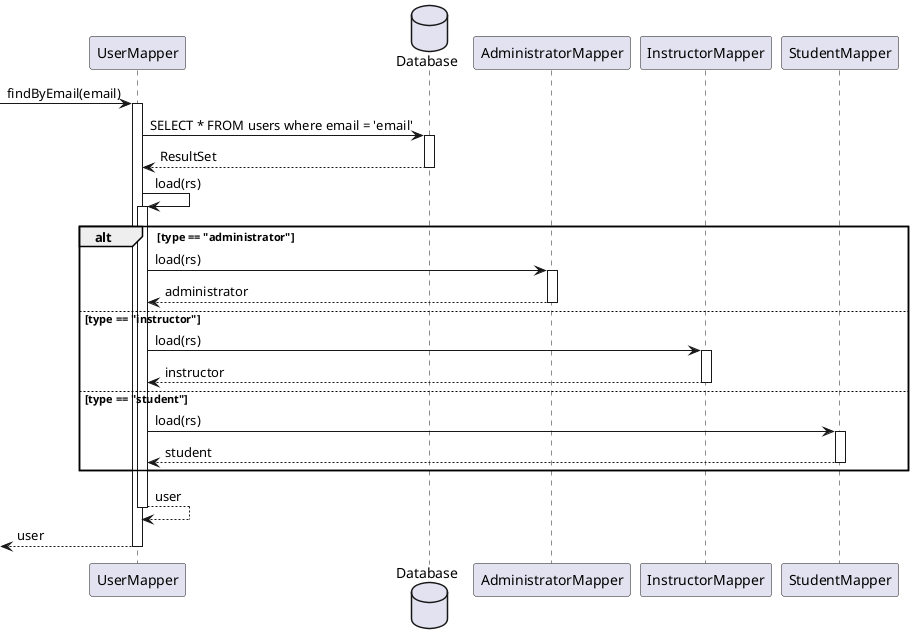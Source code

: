 @startuml Single Table Inheritance

participant "UserMapper" as A
database Database as B
participant "AdministratorMapper" as C
participant "InstructorMapper" as D
participant "StudentMapper" as E

-> A: findByEmail(email)
activate A

A -> B: SELECT * FROM users where email = 'email'
activate B

B --> A: ResultSet
deactivate B

A -> A: load(rs)
activate A

alt type == "administrator"

    A -> C: load(rs)
    activate C

    C --> A: administrator
    deactivate C

else type == "instructor"

    A -> D: load(rs)
    activate D

    D --> A : instructor
    deactivate D

else type == "student"

    A -> E: load(rs)
    activate E

    E --> A: student
    deactivate E

end

A --> A: user

deactivate A

<-- A: user

deactivate A

@enduml

